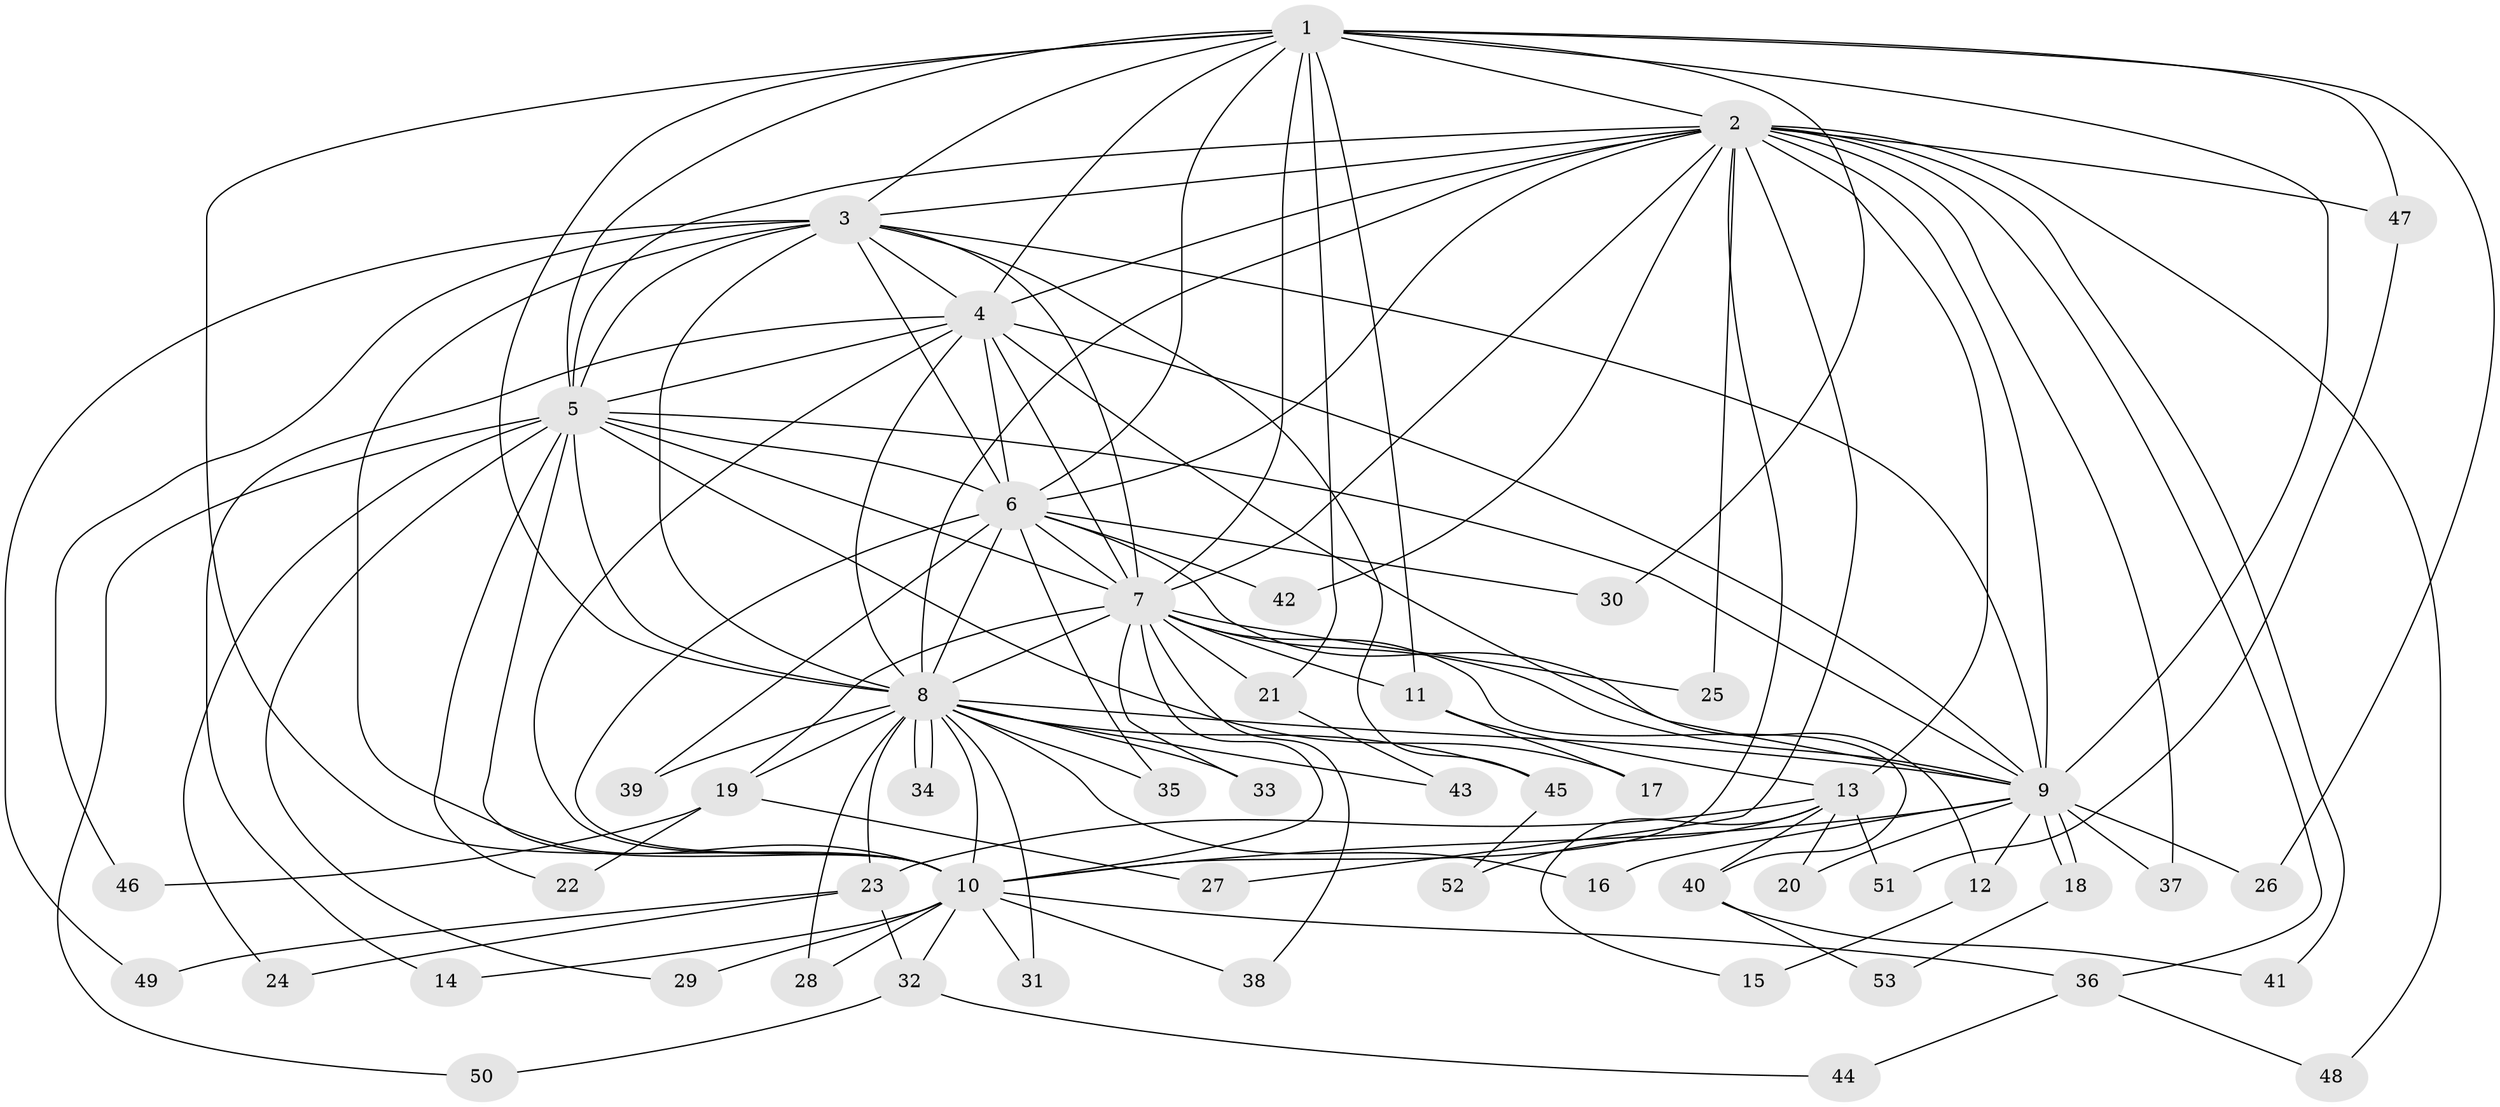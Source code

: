 // Generated by graph-tools (version 1.1) at 2025/44/03/09/25 04:44:04]
// undirected, 53 vertices, 131 edges
graph export_dot {
graph [start="1"]
  node [color=gray90,style=filled];
  1;
  2;
  3;
  4;
  5;
  6;
  7;
  8;
  9;
  10;
  11;
  12;
  13;
  14;
  15;
  16;
  17;
  18;
  19;
  20;
  21;
  22;
  23;
  24;
  25;
  26;
  27;
  28;
  29;
  30;
  31;
  32;
  33;
  34;
  35;
  36;
  37;
  38;
  39;
  40;
  41;
  42;
  43;
  44;
  45;
  46;
  47;
  48;
  49;
  50;
  51;
  52;
  53;
  1 -- 2;
  1 -- 3;
  1 -- 4;
  1 -- 5;
  1 -- 6;
  1 -- 7;
  1 -- 8;
  1 -- 9;
  1 -- 10;
  1 -- 11;
  1 -- 21;
  1 -- 26;
  1 -- 30;
  1 -- 47;
  2 -- 3;
  2 -- 4;
  2 -- 5;
  2 -- 6;
  2 -- 7;
  2 -- 8;
  2 -- 9;
  2 -- 10;
  2 -- 13;
  2 -- 25;
  2 -- 27;
  2 -- 36;
  2 -- 37;
  2 -- 41;
  2 -- 42;
  2 -- 47;
  2 -- 48;
  3 -- 4;
  3 -- 5;
  3 -- 6;
  3 -- 7;
  3 -- 8;
  3 -- 9;
  3 -- 10;
  3 -- 45;
  3 -- 46;
  3 -- 49;
  4 -- 5;
  4 -- 6;
  4 -- 7;
  4 -- 8;
  4 -- 9;
  4 -- 10;
  4 -- 12;
  4 -- 14;
  5 -- 6;
  5 -- 7;
  5 -- 8;
  5 -- 9;
  5 -- 10;
  5 -- 17;
  5 -- 22;
  5 -- 24;
  5 -- 29;
  5 -- 50;
  6 -- 7;
  6 -- 8;
  6 -- 9;
  6 -- 10;
  6 -- 30;
  6 -- 35;
  6 -- 39;
  6 -- 42;
  7 -- 8;
  7 -- 9;
  7 -- 10;
  7 -- 11;
  7 -- 19;
  7 -- 21;
  7 -- 25;
  7 -- 33;
  7 -- 38;
  7 -- 40;
  8 -- 9;
  8 -- 10;
  8 -- 16;
  8 -- 19;
  8 -- 23;
  8 -- 28;
  8 -- 31;
  8 -- 33;
  8 -- 34;
  8 -- 34;
  8 -- 35;
  8 -- 39;
  8 -- 43;
  8 -- 45;
  9 -- 10;
  9 -- 12;
  9 -- 16;
  9 -- 18;
  9 -- 18;
  9 -- 20;
  9 -- 26;
  9 -- 37;
  10 -- 14;
  10 -- 28;
  10 -- 29;
  10 -- 31;
  10 -- 32;
  10 -- 36;
  10 -- 38;
  11 -- 13;
  11 -- 17;
  12 -- 15;
  13 -- 15;
  13 -- 20;
  13 -- 23;
  13 -- 40;
  13 -- 51;
  13 -- 52;
  18 -- 53;
  19 -- 22;
  19 -- 27;
  19 -- 46;
  21 -- 43;
  23 -- 24;
  23 -- 32;
  23 -- 49;
  32 -- 44;
  32 -- 50;
  36 -- 44;
  36 -- 48;
  40 -- 41;
  40 -- 53;
  45 -- 52;
  47 -- 51;
}
